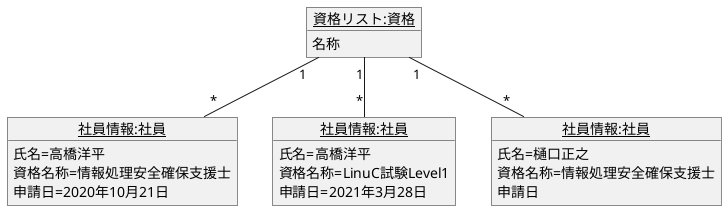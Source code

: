 @startuml 演習
    object "<u>資格リスト:資格</u>" as quadrilateral{
        名称
    }
    object "<u>社員情報:社員</u>" as member1{
        氏名=高橋洋平
        資格名称=情報処理安全確保支援士
        申請日=2020年10月21日
    }
    object "<u>社員情報:社員" as member2{
        氏名=高橋洋平
        資格名称=LinuC試験Level1
        申請日=2021年3月28日
    }
    object "<u>社員情報:社員</u>" as member3{
        氏名=樋口正之
        資格名称=情報処理安全確保支援士
        申請日
    }
    quadrilateral "1"--"*" member1
    quadrilateral "1"--"*" member2
    quadrilateral "1"--"*" member3
@enduml